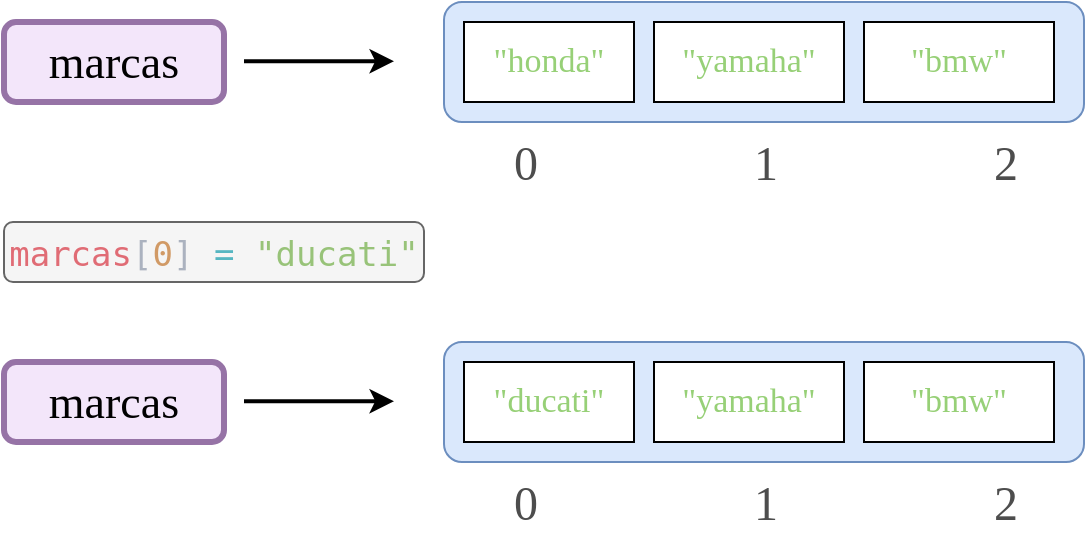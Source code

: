 <mxfile version="14.9.6" type="device"><diagram id="CZdY7CtGrKhzmkFzMvzD" name="Page-1"><mxGraphModel dx="1137" dy="680" grid="1" gridSize="10" guides="1" tooltips="1" connect="1" arrows="1" fold="1" page="1" pageScale="1" pageWidth="850" pageHeight="1100" math="0" shadow="0"><root><mxCell id="0"/><mxCell id="1" parent="0"/><mxCell id="RLmSoWUlbvDOE9QrlRxC-44" value="" style="rounded=1;whiteSpace=wrap;html=1;fillColor=#dae8fc;strokeColor=#6c8ebf;" parent="1" vertex="1"><mxGeometry x="280" y="250" width="320" height="60" as="geometry"/></mxCell><mxCell id="bCf09pyPZErFV4oS7SNd-6" style="edgeStyle=orthogonalEdgeStyle;rounded=0;orthogonalLoop=1;jettySize=auto;html=1;strokeWidth=2;" parent="1" edge="1"><mxGeometry relative="1" as="geometry"><mxPoint x="255" y="279.58" as="targetPoint"/><mxPoint x="180" y="279.58" as="sourcePoint"/></mxGeometry></mxCell><mxCell id="bCf09pyPZErFV4oS7SNd-7" value="&lt;span style=&quot;font-size: 23px&quot;&gt;marcas&lt;/span&gt;" style="rounded=1;whiteSpace=wrap;html=1;fontFamily=Cascadia Code;fontSource=https%3A%2F%2Ffonts.googleapis.com%2Fcss%3Ffamily%3DCascadia%2BCode;strokeColor=#9673a6;strokeWidth=3;fillColor=#F3E6FA;" parent="1" vertex="1"><mxGeometry x="60" y="260" width="110" height="40" as="geometry"/></mxCell><mxCell id="RLmSoWUlbvDOE9QrlRxC-2" value="&lt;span style=&quot;color: rgb(151 , 208 , 119) ; font-family: &amp;#34;cascadia code&amp;#34;&quot;&gt;&lt;font style=&quot;font-size: 17px&quot;&gt;&quot;honda&quot;&lt;/font&gt;&lt;/span&gt;" style="rounded=0;whiteSpace=wrap;html=1;" parent="1" vertex="1"><mxGeometry x="290" y="260" width="85" height="40" as="geometry"/></mxCell><mxCell id="RLmSoWUlbvDOE9QrlRxC-3" value="&lt;span style=&quot;color: rgb(151 , 208 , 119) ; font-family: &amp;#34;cascadia code&amp;#34;&quot;&gt;&lt;font style=&quot;font-size: 17px&quot;&gt;&quot;yamaha&quot;&lt;/font&gt;&lt;/span&gt;" style="rounded=0;whiteSpace=wrap;html=1;" parent="1" vertex="1"><mxGeometry x="385" y="260" width="95" height="40" as="geometry"/></mxCell><mxCell id="RLmSoWUlbvDOE9QrlRxC-4" value="&lt;span style=&quot;color: rgb(151 , 208 , 119) ; font-family: &amp;#34;cascadia code&amp;#34;&quot;&gt;&lt;font style=&quot;font-size: 17px&quot;&gt;&quot;bmw&quot;&lt;/font&gt;&lt;/span&gt;" style="rounded=0;whiteSpace=wrap;html=1;" parent="1" vertex="1"><mxGeometry x="490" y="260" width="95" height="40" as="geometry"/></mxCell><mxCell id="RLmSoWUlbvDOE9QrlRxC-9" value="&lt;div style=&quot;text-align: center&quot;&gt;&lt;font face=&quot;cascadia code&quot; style=&quot;font-size: 24px&quot;&gt;0&lt;/font&gt;&lt;/div&gt;" style="text;whiteSpace=wrap;html=1;fontColor=#4D4D4D;" parent="1" vertex="1"><mxGeometry x="312.5" y="310" width="15" height="30" as="geometry"/></mxCell><mxCell id="RLmSoWUlbvDOE9QrlRxC-11" value="&lt;div style=&quot;text-align: center&quot;&gt;&lt;font face=&quot;cascadia code&quot; style=&quot;font-size: 24px&quot;&gt;1&lt;/font&gt;&lt;/div&gt;" style="text;whiteSpace=wrap;html=1;fontColor=#4D4D4D;" parent="1" vertex="1"><mxGeometry x="432.5" y="310" width="15" height="30" as="geometry"/></mxCell><mxCell id="RLmSoWUlbvDOE9QrlRxC-12" value="&lt;div style=&quot;text-align: center&quot;&gt;&lt;font face=&quot;cascadia code&quot;&gt;&lt;span style=&quot;font-size: 24px&quot;&gt;2&lt;/span&gt;&lt;/font&gt;&lt;/div&gt;" style="text;whiteSpace=wrap;html=1;fontColor=#4D4D4D;" parent="1" vertex="1"><mxGeometry x="552.5" y="310" width="15" height="30" as="geometry"/></mxCell><mxCell id="RLmSoWUlbvDOE9QrlRxC-34" style="edgeStyle=orthogonalEdgeStyle;rounded=0;orthogonalLoop=1;jettySize=auto;html=1;strokeWidth=2;" parent="1" edge="1"><mxGeometry relative="1" as="geometry"><mxPoint x="255" y="449.58" as="targetPoint"/><mxPoint x="180" y="449.58" as="sourcePoint"/></mxGeometry></mxCell><mxCell id="RLmSoWUlbvDOE9QrlRxC-35" value="&lt;span style=&quot;font-size: 23px&quot;&gt;marcas&lt;/span&gt;" style="rounded=1;whiteSpace=wrap;html=1;fontFamily=Cascadia Code;fontSource=https%3A%2F%2Ffonts.googleapis.com%2Fcss%3Ffamily%3DCascadia%2BCode;strokeColor=#9673a6;strokeWidth=3;fillColor=#F3E6FA;" parent="1" vertex="1"><mxGeometry x="60" y="430" width="110" height="40" as="geometry"/></mxCell><mxCell id="RLmSoWUlbvDOE9QrlRxC-43" value="&lt;div style=&quot;color: rgb(171 , 178 , 191) ; font-family: &amp;#34;cascadia code&amp;#34; , &amp;#34;droid sans mono&amp;#34; , monospace , monospace ; font-weight: normal ; font-size: 14px ; line-height: 19px&quot;&gt;&lt;div style=&quot;font-size: 17px&quot;&gt;&lt;span style=&quot;background-color: rgb(245 , 245 , 245)&quot;&gt;&lt;span style=&quot;color: rgb(224 , 108 , 117)&quot;&gt;marcas&lt;/span&gt;&lt;span style=&quot;color: rgb(171 , 178 , 191)&quot;&gt;[&lt;/span&gt;&lt;span style=&quot;color: rgb(209 , 154 , 102)&quot;&gt;0&lt;/span&gt;&lt;span style=&quot;color: rgb(171 , 178 , 191)&quot;&gt;] &lt;/span&gt;&lt;span style=&quot;color: rgb(86 , 182 , 194)&quot;&gt;=&lt;/span&gt;&lt;span style=&quot;color: rgb(171 , 178 , 191)&quot;&gt; &lt;/span&gt;&lt;span style=&quot;color: rgb(152 , 195 , 121)&quot;&gt;&quot;ducati&quot;&lt;/span&gt;&lt;/span&gt;&lt;/div&gt;&lt;/div&gt;" style="text;whiteSpace=wrap;html=1;strokeColor=#666666;fontColor=#333333;fillColor=#F5F5F5;align=center;rounded=1;" parent="1" vertex="1"><mxGeometry x="60" y="360" width="210" height="30" as="geometry"/></mxCell><mxCell id="RLmSoWUlbvDOE9QrlRxC-48" value="" style="rounded=1;whiteSpace=wrap;html=1;fillColor=#dae8fc;strokeColor=#6c8ebf;" parent="1" vertex="1"><mxGeometry x="280" y="420" width="320" height="60" as="geometry"/></mxCell><mxCell id="RLmSoWUlbvDOE9QrlRxC-49" value="&lt;span style=&quot;color: rgb(151 , 208 , 119) ; font-family: &amp;#34;cascadia code&amp;#34;&quot;&gt;&lt;font style=&quot;font-size: 17px&quot;&gt;&quot;ducati&quot;&lt;/font&gt;&lt;/span&gt;" style="rounded=0;whiteSpace=wrap;html=1;" parent="1" vertex="1"><mxGeometry x="290" y="430" width="85" height="40" as="geometry"/></mxCell><mxCell id="RLmSoWUlbvDOE9QrlRxC-50" value="&lt;span style=&quot;color: rgb(151 , 208 , 119) ; font-family: &amp;#34;cascadia code&amp;#34;&quot;&gt;&lt;font style=&quot;font-size: 17px&quot;&gt;&quot;yamaha&quot;&lt;/font&gt;&lt;/span&gt;" style="rounded=0;whiteSpace=wrap;html=1;" parent="1" vertex="1"><mxGeometry x="385" y="430" width="95" height="40" as="geometry"/></mxCell><mxCell id="RLmSoWUlbvDOE9QrlRxC-51" value="&lt;span style=&quot;color: rgb(151 , 208 , 119) ; font-family: &amp;#34;cascadia code&amp;#34;&quot;&gt;&lt;font style=&quot;font-size: 17px&quot;&gt;&quot;bmw&quot;&lt;/font&gt;&lt;/span&gt;" style="rounded=0;whiteSpace=wrap;html=1;" parent="1" vertex="1"><mxGeometry x="490" y="430" width="95" height="40" as="geometry"/></mxCell><mxCell id="RLmSoWUlbvDOE9QrlRxC-52" value="&lt;div style=&quot;text-align: center&quot;&gt;&lt;font face=&quot;cascadia code&quot; style=&quot;font-size: 24px&quot;&gt;0&lt;/font&gt;&lt;/div&gt;" style="text;whiteSpace=wrap;html=1;fontColor=#4D4D4D;" parent="1" vertex="1"><mxGeometry x="312.5" y="480" width="15" height="30" as="geometry"/></mxCell><mxCell id="RLmSoWUlbvDOE9QrlRxC-53" value="&lt;div style=&quot;text-align: center&quot;&gt;&lt;font face=&quot;cascadia code&quot; style=&quot;font-size: 24px&quot;&gt;1&lt;/font&gt;&lt;/div&gt;" style="text;whiteSpace=wrap;html=1;fontColor=#4D4D4D;" parent="1" vertex="1"><mxGeometry x="432.5" y="480" width="15" height="30" as="geometry"/></mxCell><mxCell id="RLmSoWUlbvDOE9QrlRxC-54" value="&lt;div style=&quot;text-align: center&quot;&gt;&lt;font face=&quot;cascadia code&quot;&gt;&lt;span style=&quot;font-size: 24px&quot;&gt;2&lt;/span&gt;&lt;/font&gt;&lt;/div&gt;" style="text;whiteSpace=wrap;html=1;fontColor=#4D4D4D;" parent="1" vertex="1"><mxGeometry x="552.5" y="480" width="15" height="30" as="geometry"/></mxCell></root></mxGraphModel></diagram></mxfile>